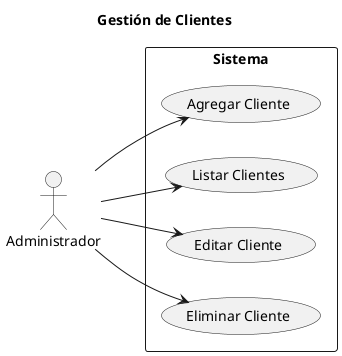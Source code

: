 @startuml customer_management

left to right direction

title Gestión de Clientes

actor "Administrador" as Admin

rectangle Sistema {
    usecase "Agregar Cliente" as UC_AddClient
    usecase "Listar Clientes" as UC_ListClients
    usecase "Editar Cliente" as UC_EditClient
    usecase "Eliminar Cliente" as UC_DeleteClient
}

Admin --> UC_AddClient
Admin --> UC_ListClients
Admin --> UC_EditClient
Admin --> UC_DeleteClient
@enduml
